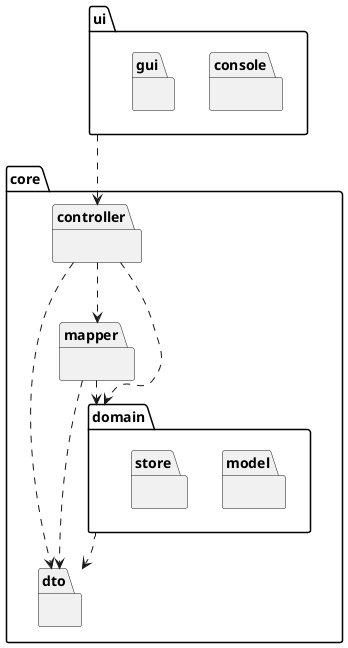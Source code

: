 @startuml

package core {
    package domain {
        package model {
        }
        package store {
        }
    }

    package mapper {
    }

    package dto {
    }

    package controller {
    }
}

package ui {
    package console {
    }

    package gui {
    }
}

ui ..> controller

controller ..> domain
controller ..> dto
controller ..> mapper

mapper ..> domain
mapper ..> dto

domain ..> dto

@enduml